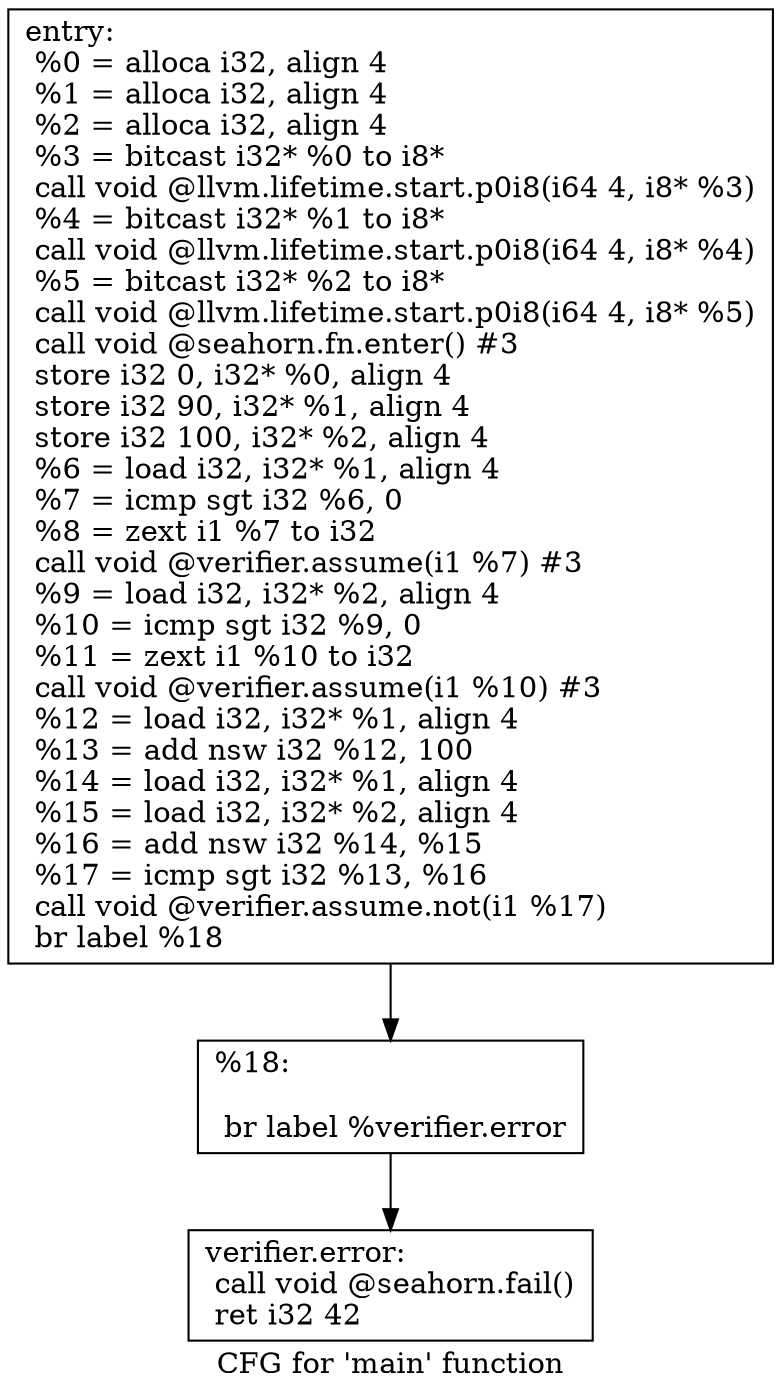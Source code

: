 digraph "CFG for 'main' function" {
	label="CFG for 'main' function";

	Node0x2d16cb0 [shape=record,label="{entry:\l  %0 = alloca i32, align 4\l  %1 = alloca i32, align 4\l  %2 = alloca i32, align 4\l  %3 = bitcast i32* %0 to i8*\l  call void @llvm.lifetime.start.p0i8(i64 4, i8* %3)\l  %4 = bitcast i32* %1 to i8*\l  call void @llvm.lifetime.start.p0i8(i64 4, i8* %4)\l  %5 = bitcast i32* %2 to i8*\l  call void @llvm.lifetime.start.p0i8(i64 4, i8* %5)\l  call void @seahorn.fn.enter() #3\l  store i32 0, i32* %0, align 4\l  store i32 90, i32* %1, align 4\l  store i32 100, i32* %2, align 4\l  %6 = load i32, i32* %1, align 4\l  %7 = icmp sgt i32 %6, 0\l  %8 = zext i1 %7 to i32\l  call void @verifier.assume(i1 %7) #3\l  %9 = load i32, i32* %2, align 4\l  %10 = icmp sgt i32 %9, 0\l  %11 = zext i1 %10 to i32\l  call void @verifier.assume(i1 %10) #3\l  %12 = load i32, i32* %1, align 4\l  %13 = add nsw i32 %12, 100\l  %14 = load i32, i32* %1, align 4\l  %15 = load i32, i32* %2, align 4\l  %16 = add nsw i32 %14, %15\l  %17 = icmp sgt i32 %13, %16\l  call void @verifier.assume.not(i1 %17)\l  br label %18\l}"];
	Node0x2d16cb0 -> Node0x2d23cd0;
	Node0x2d23cd0 [shape=record,label="{%18:\l\l  br label %verifier.error\l}"];
	Node0x2d23cd0 -> Node0x2d23d20;
	Node0x2d23d20 [shape=record,label="{verifier.error:                                   \l  call void @seahorn.fail()\l  ret i32 42\l}"];
}
